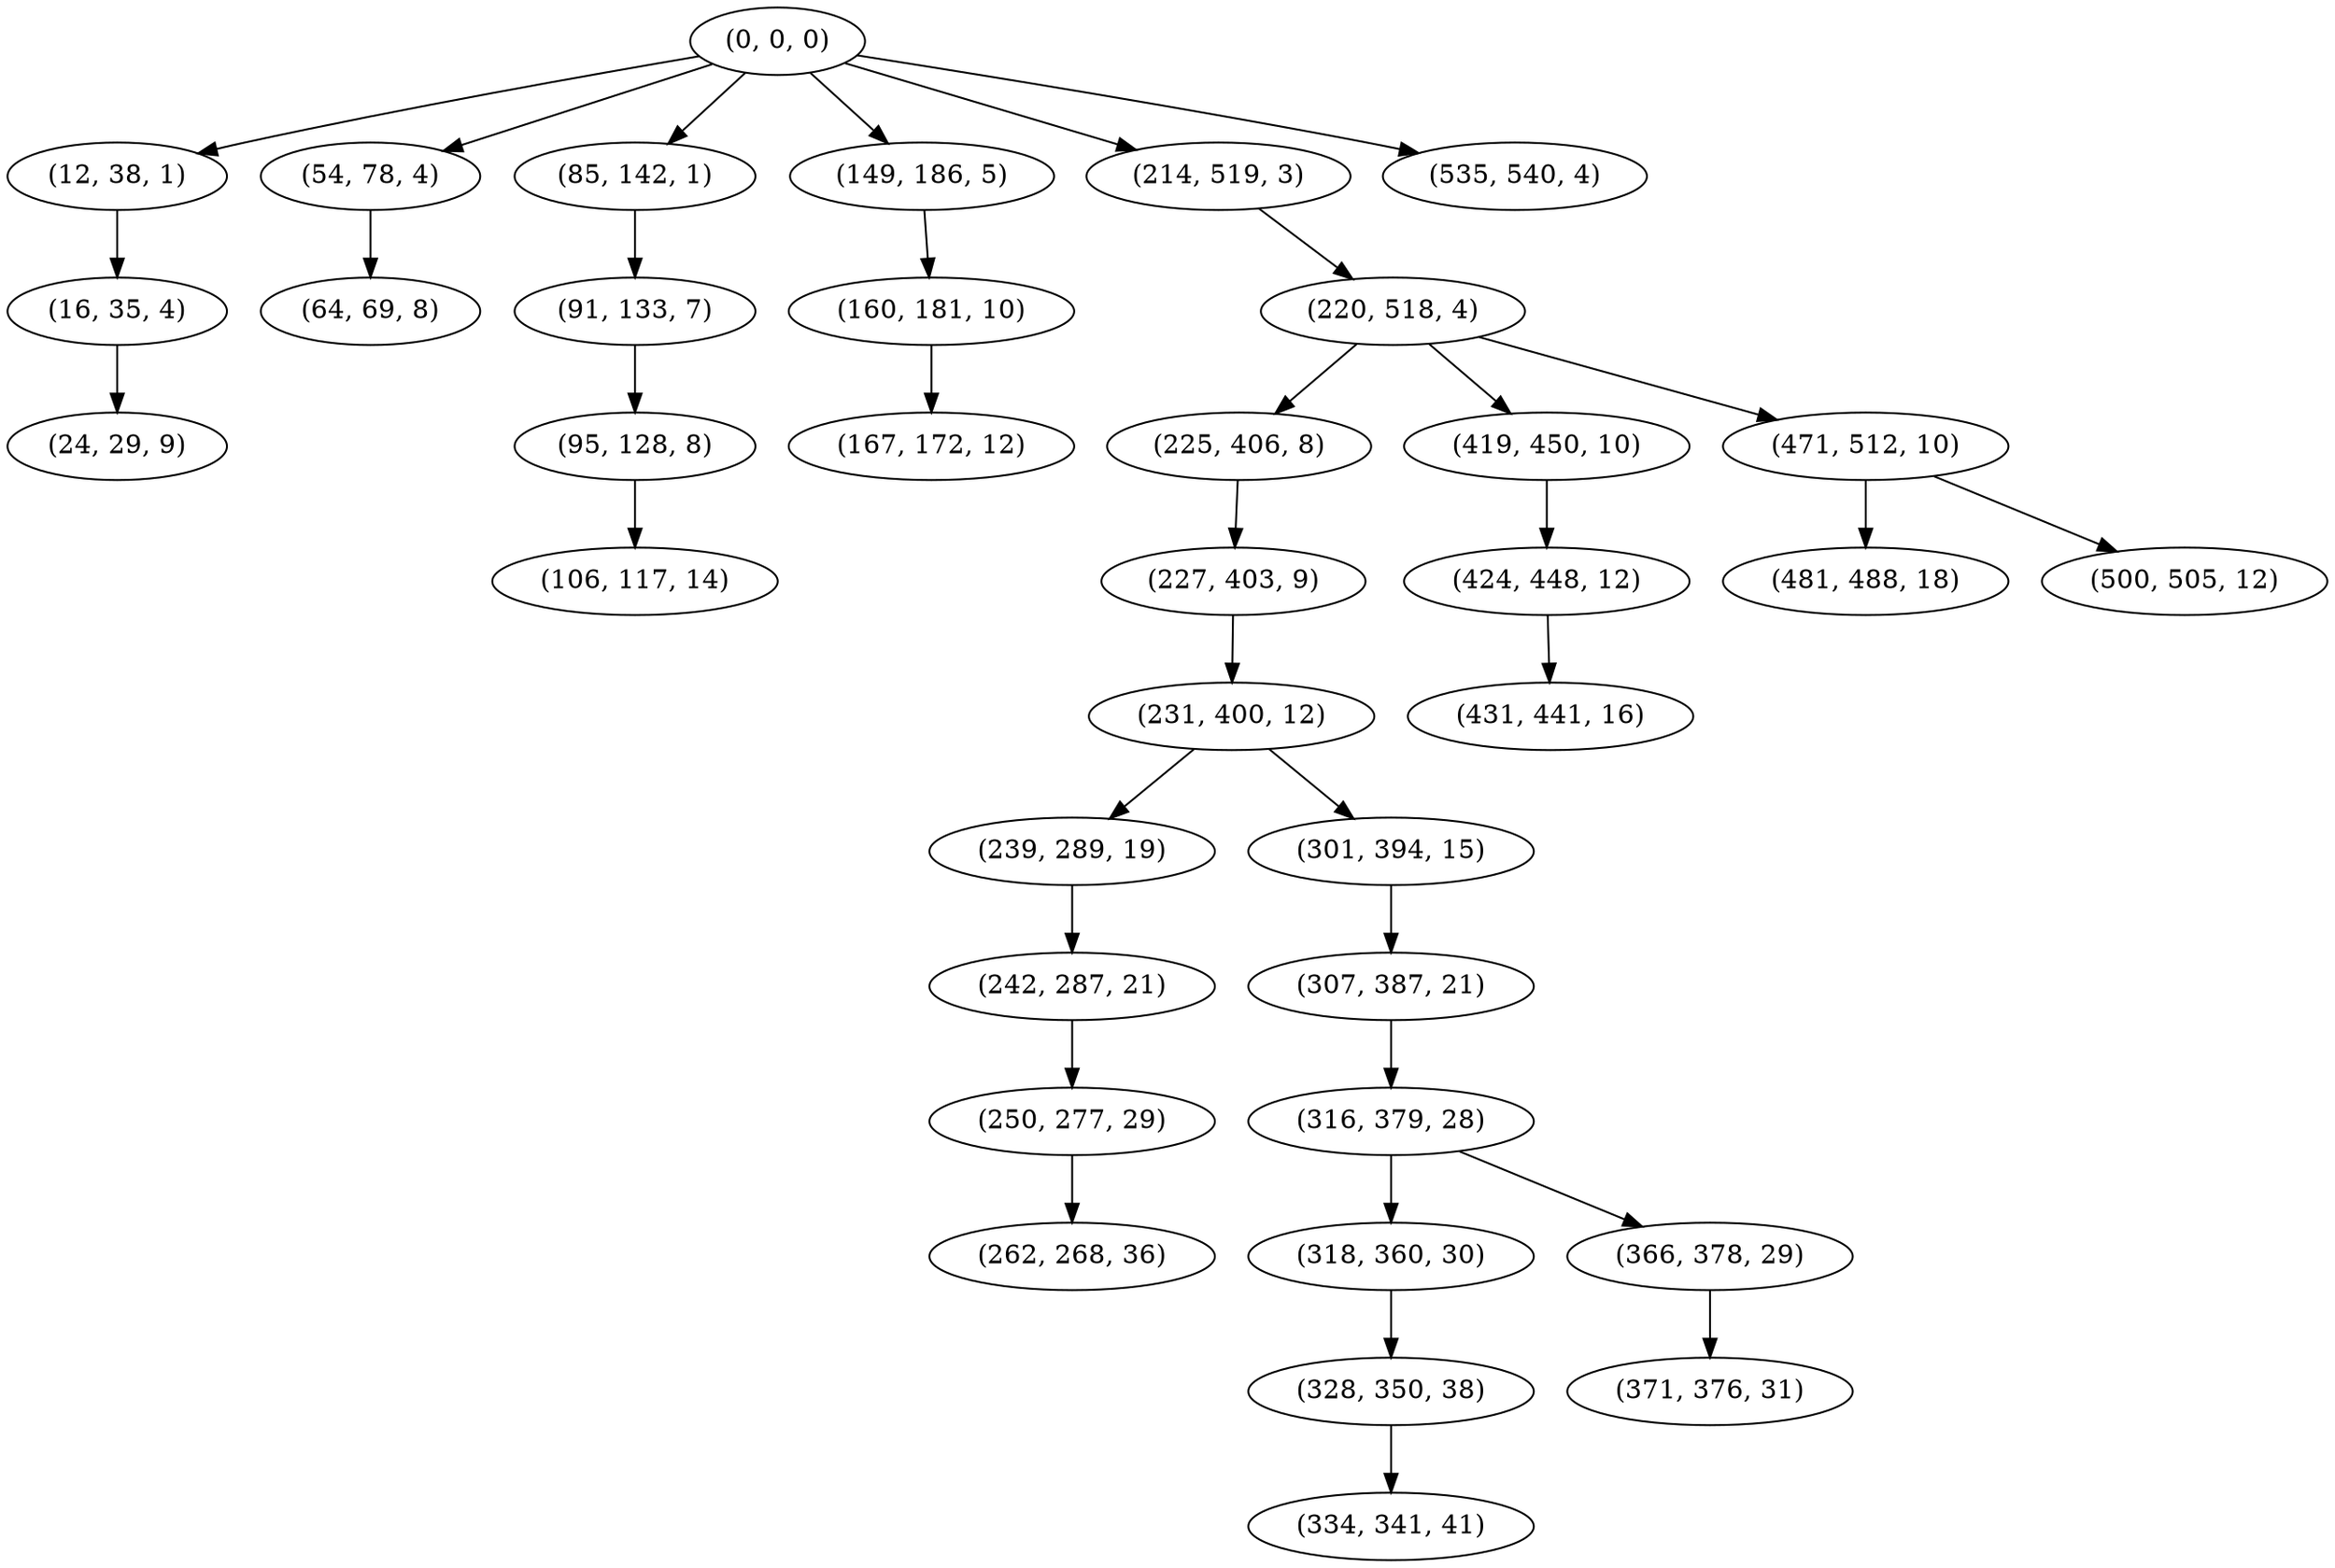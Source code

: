 digraph tree {
    "(0, 0, 0)";
    "(12, 38, 1)";
    "(16, 35, 4)";
    "(24, 29, 9)";
    "(54, 78, 4)";
    "(64, 69, 8)";
    "(85, 142, 1)";
    "(91, 133, 7)";
    "(95, 128, 8)";
    "(106, 117, 14)";
    "(149, 186, 5)";
    "(160, 181, 10)";
    "(167, 172, 12)";
    "(214, 519, 3)";
    "(220, 518, 4)";
    "(225, 406, 8)";
    "(227, 403, 9)";
    "(231, 400, 12)";
    "(239, 289, 19)";
    "(242, 287, 21)";
    "(250, 277, 29)";
    "(262, 268, 36)";
    "(301, 394, 15)";
    "(307, 387, 21)";
    "(316, 379, 28)";
    "(318, 360, 30)";
    "(328, 350, 38)";
    "(334, 341, 41)";
    "(366, 378, 29)";
    "(371, 376, 31)";
    "(419, 450, 10)";
    "(424, 448, 12)";
    "(431, 441, 16)";
    "(471, 512, 10)";
    "(481, 488, 18)";
    "(500, 505, 12)";
    "(535, 540, 4)";
    "(0, 0, 0)" -> "(12, 38, 1)";
    "(0, 0, 0)" -> "(54, 78, 4)";
    "(0, 0, 0)" -> "(85, 142, 1)";
    "(0, 0, 0)" -> "(149, 186, 5)";
    "(0, 0, 0)" -> "(214, 519, 3)";
    "(0, 0, 0)" -> "(535, 540, 4)";
    "(12, 38, 1)" -> "(16, 35, 4)";
    "(16, 35, 4)" -> "(24, 29, 9)";
    "(54, 78, 4)" -> "(64, 69, 8)";
    "(85, 142, 1)" -> "(91, 133, 7)";
    "(91, 133, 7)" -> "(95, 128, 8)";
    "(95, 128, 8)" -> "(106, 117, 14)";
    "(149, 186, 5)" -> "(160, 181, 10)";
    "(160, 181, 10)" -> "(167, 172, 12)";
    "(214, 519, 3)" -> "(220, 518, 4)";
    "(220, 518, 4)" -> "(225, 406, 8)";
    "(220, 518, 4)" -> "(419, 450, 10)";
    "(220, 518, 4)" -> "(471, 512, 10)";
    "(225, 406, 8)" -> "(227, 403, 9)";
    "(227, 403, 9)" -> "(231, 400, 12)";
    "(231, 400, 12)" -> "(239, 289, 19)";
    "(231, 400, 12)" -> "(301, 394, 15)";
    "(239, 289, 19)" -> "(242, 287, 21)";
    "(242, 287, 21)" -> "(250, 277, 29)";
    "(250, 277, 29)" -> "(262, 268, 36)";
    "(301, 394, 15)" -> "(307, 387, 21)";
    "(307, 387, 21)" -> "(316, 379, 28)";
    "(316, 379, 28)" -> "(318, 360, 30)";
    "(316, 379, 28)" -> "(366, 378, 29)";
    "(318, 360, 30)" -> "(328, 350, 38)";
    "(328, 350, 38)" -> "(334, 341, 41)";
    "(366, 378, 29)" -> "(371, 376, 31)";
    "(419, 450, 10)" -> "(424, 448, 12)";
    "(424, 448, 12)" -> "(431, 441, 16)";
    "(471, 512, 10)" -> "(481, 488, 18)";
    "(471, 512, 10)" -> "(500, 505, 12)";
}
